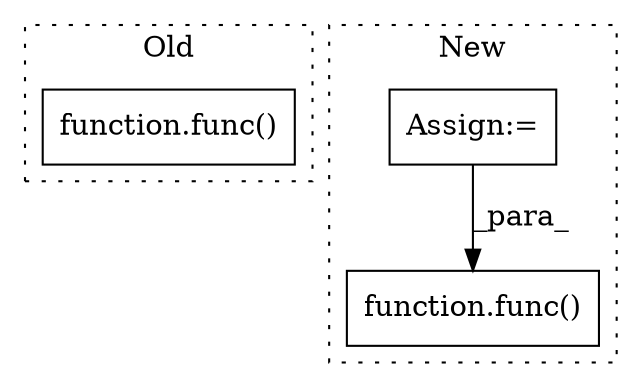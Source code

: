 digraph G {
subgraph cluster0 {
1 [label="function.func()" a="75" s="3510,3516" l="5,1" shape="box"];
label = "Old";
style="dotted";
}
subgraph cluster1 {
2 [label="function.func()" a="75" s="6374,6391" l="5,1" shape="box"];
3 [label="Assign:=" a="68" s="5560" l="3" shape="box"];
label = "New";
style="dotted";
}
3 -> 2 [label="_para_"];
}